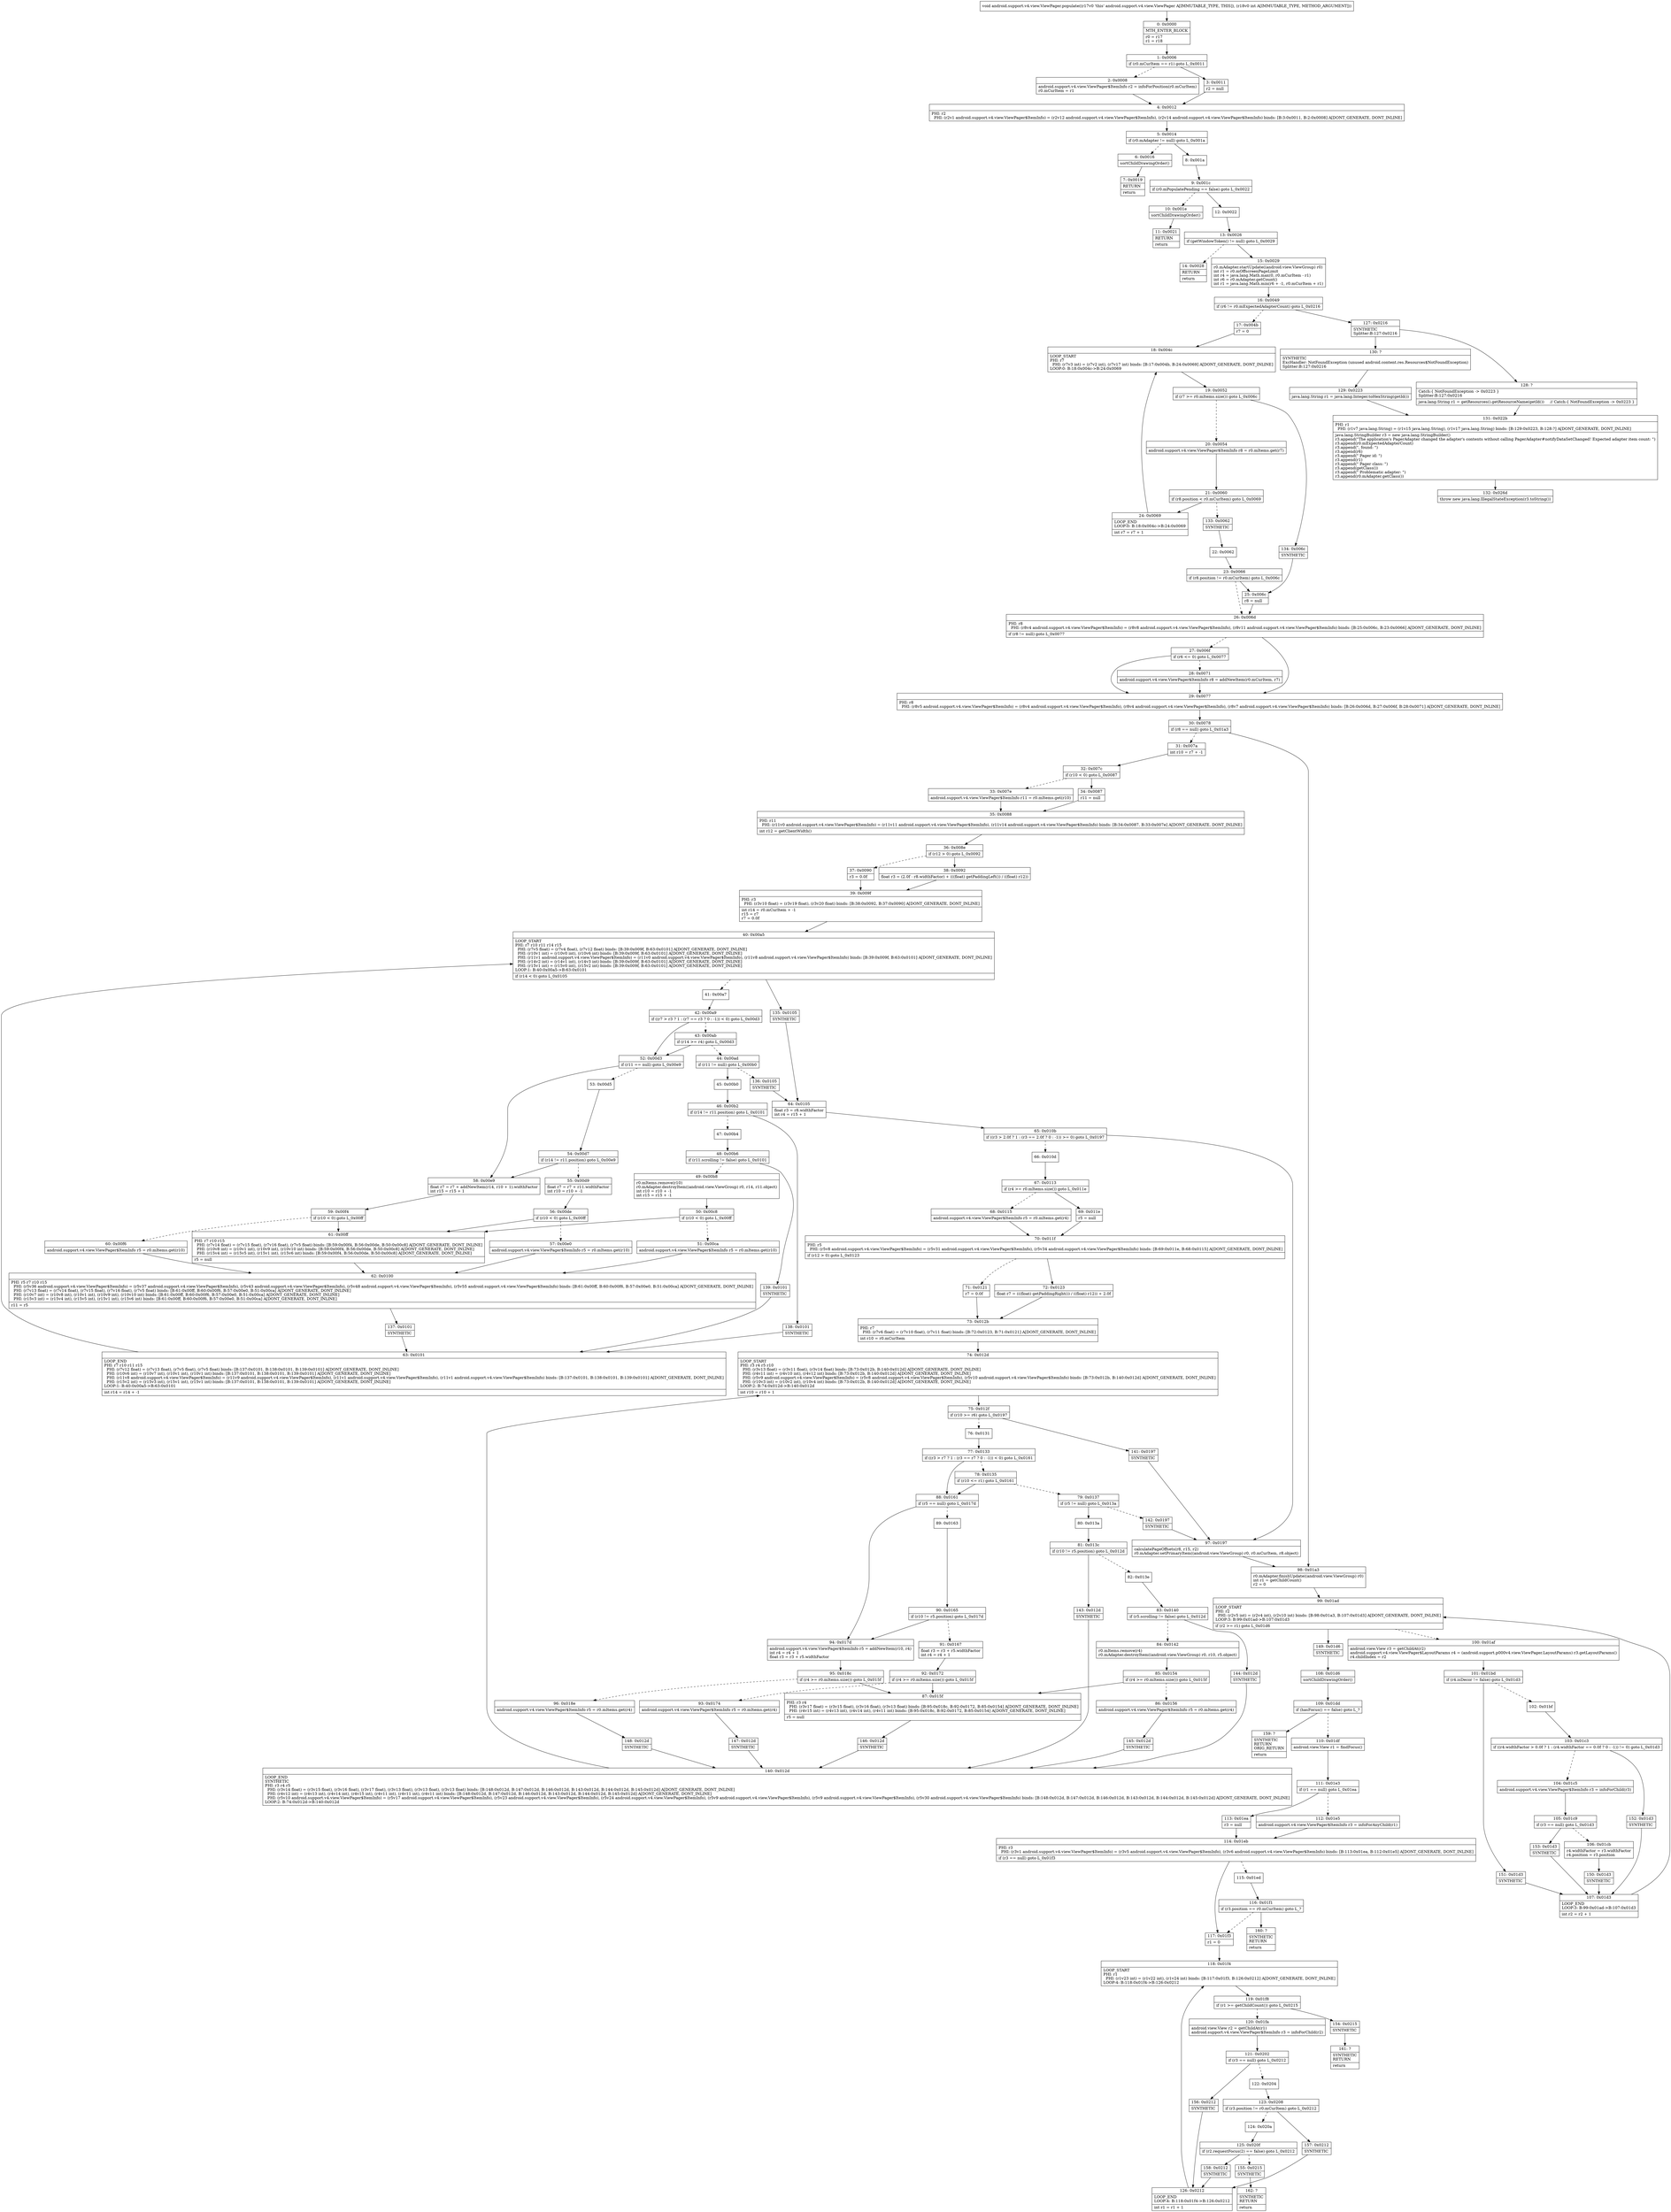 digraph "CFG forandroid.support.v4.view.ViewPager.populate(I)V" {
Node_0 [shape=record,label="{0\:\ 0x0000|MTH_ENTER_BLOCK\l|r0 = r17\lr1 = r18\l}"];
Node_1 [shape=record,label="{1\:\ 0x0006|if (r0.mCurItem == r1) goto L_0x0011\l}"];
Node_2 [shape=record,label="{2\:\ 0x0008|android.support.v4.view.ViewPager$ItemInfo r2 = infoForPosition(r0.mCurItem)\lr0.mCurItem = r1\l}"];
Node_3 [shape=record,label="{3\:\ 0x0011|r2 = null\l}"];
Node_4 [shape=record,label="{4\:\ 0x0012|PHI: r2 \l  PHI: (r2v1 android.support.v4.view.ViewPager$ItemInfo) = (r2v12 android.support.v4.view.ViewPager$ItemInfo), (r2v14 android.support.v4.view.ViewPager$ItemInfo) binds: [B:3:0x0011, B:2:0x0008] A[DONT_GENERATE, DONT_INLINE]\l}"];
Node_5 [shape=record,label="{5\:\ 0x0014|if (r0.mAdapter != null) goto L_0x001a\l}"];
Node_6 [shape=record,label="{6\:\ 0x0016|sortChildDrawingOrder()\l}"];
Node_7 [shape=record,label="{7\:\ 0x0019|RETURN\l|return\l}"];
Node_8 [shape=record,label="{8\:\ 0x001a}"];
Node_9 [shape=record,label="{9\:\ 0x001c|if (r0.mPopulatePending == false) goto L_0x0022\l}"];
Node_10 [shape=record,label="{10\:\ 0x001e|sortChildDrawingOrder()\l}"];
Node_11 [shape=record,label="{11\:\ 0x0021|RETURN\l|return\l}"];
Node_12 [shape=record,label="{12\:\ 0x0022}"];
Node_13 [shape=record,label="{13\:\ 0x0026|if (getWindowToken() != null) goto L_0x0029\l}"];
Node_14 [shape=record,label="{14\:\ 0x0028|RETURN\l|return\l}"];
Node_15 [shape=record,label="{15\:\ 0x0029|r0.mAdapter.startUpdate((android.view.ViewGroup) r0)\lint r1 = r0.mOffscreenPageLimit\lint r4 = java.lang.Math.max(0, r0.mCurItem \- r1)\lint r6 = r0.mAdapter.getCount()\lint r1 = java.lang.Math.min(r6 + \-1, r0.mCurItem + r1)\l}"];
Node_16 [shape=record,label="{16\:\ 0x0049|if (r6 != r0.mExpectedAdapterCount) goto L_0x0216\l}"];
Node_17 [shape=record,label="{17\:\ 0x004b|r7 = 0\l}"];
Node_18 [shape=record,label="{18\:\ 0x004c|LOOP_START\lPHI: r7 \l  PHI: (r7v3 int) = (r7v2 int), (r7v17 int) binds: [B:17:0x004b, B:24:0x0069] A[DONT_GENERATE, DONT_INLINE]\lLOOP:0: B:18:0x004c\-\>B:24:0x0069\l}"];
Node_19 [shape=record,label="{19\:\ 0x0052|if (r7 \>= r0.mItems.size()) goto L_0x006c\l}"];
Node_20 [shape=record,label="{20\:\ 0x0054|android.support.v4.view.ViewPager$ItemInfo r8 = r0.mItems.get(r7)\l}"];
Node_21 [shape=record,label="{21\:\ 0x0060|if (r8.position \< r0.mCurItem) goto L_0x0069\l}"];
Node_22 [shape=record,label="{22\:\ 0x0062}"];
Node_23 [shape=record,label="{23\:\ 0x0066|if (r8.position != r0.mCurItem) goto L_0x006c\l}"];
Node_24 [shape=record,label="{24\:\ 0x0069|LOOP_END\lLOOP:0: B:18:0x004c\-\>B:24:0x0069\l|int r7 = r7 + 1\l}"];
Node_25 [shape=record,label="{25\:\ 0x006c|r8 = null\l}"];
Node_26 [shape=record,label="{26\:\ 0x006d|PHI: r8 \l  PHI: (r8v4 android.support.v4.view.ViewPager$ItemInfo) = (r8v8 android.support.v4.view.ViewPager$ItemInfo), (r8v11 android.support.v4.view.ViewPager$ItemInfo) binds: [B:25:0x006c, B:23:0x0066] A[DONT_GENERATE, DONT_INLINE]\l|if (r8 != null) goto L_0x0077\l}"];
Node_27 [shape=record,label="{27\:\ 0x006f|if (r6 \<= 0) goto L_0x0077\l}"];
Node_28 [shape=record,label="{28\:\ 0x0071|android.support.v4.view.ViewPager$ItemInfo r8 = addNewItem(r0.mCurItem, r7)\l}"];
Node_29 [shape=record,label="{29\:\ 0x0077|PHI: r8 \l  PHI: (r8v5 android.support.v4.view.ViewPager$ItemInfo) = (r8v4 android.support.v4.view.ViewPager$ItemInfo), (r8v4 android.support.v4.view.ViewPager$ItemInfo), (r8v7 android.support.v4.view.ViewPager$ItemInfo) binds: [B:26:0x006d, B:27:0x006f, B:28:0x0071] A[DONT_GENERATE, DONT_INLINE]\l}"];
Node_30 [shape=record,label="{30\:\ 0x0078|if (r8 == null) goto L_0x01a3\l}"];
Node_31 [shape=record,label="{31\:\ 0x007a|int r10 = r7 + \-1\l}"];
Node_32 [shape=record,label="{32\:\ 0x007c|if (r10 \< 0) goto L_0x0087\l}"];
Node_33 [shape=record,label="{33\:\ 0x007e|android.support.v4.view.ViewPager$ItemInfo r11 = r0.mItems.get(r10)\l}"];
Node_34 [shape=record,label="{34\:\ 0x0087|r11 = null\l}"];
Node_35 [shape=record,label="{35\:\ 0x0088|PHI: r11 \l  PHI: (r11v0 android.support.v4.view.ViewPager$ItemInfo) = (r11v11 android.support.v4.view.ViewPager$ItemInfo), (r11v14 android.support.v4.view.ViewPager$ItemInfo) binds: [B:34:0x0087, B:33:0x007e] A[DONT_GENERATE, DONT_INLINE]\l|int r12 = getClientWidth()\l}"];
Node_36 [shape=record,label="{36\:\ 0x008e|if (r12 \> 0) goto L_0x0092\l}"];
Node_37 [shape=record,label="{37\:\ 0x0090|r3 = 0.0f\l}"];
Node_38 [shape=record,label="{38\:\ 0x0092|float r3 = (2.0f \- r8.widthFactor) + (((float) getPaddingLeft()) \/ ((float) r12))\l}"];
Node_39 [shape=record,label="{39\:\ 0x009f|PHI: r3 \l  PHI: (r3v10 float) = (r3v19 float), (r3v20 float) binds: [B:38:0x0092, B:37:0x0090] A[DONT_GENERATE, DONT_INLINE]\l|int r14 = r0.mCurItem + \-1\lr15 = r7\lr7 = 0.0f\l}"];
Node_40 [shape=record,label="{40\:\ 0x00a5|LOOP_START\lPHI: r7 r10 r11 r14 r15 \l  PHI: (r7v5 float) = (r7v4 float), (r7v12 float) binds: [B:39:0x009f, B:63:0x0101] A[DONT_GENERATE, DONT_INLINE]\l  PHI: (r10v1 int) = (r10v0 int), (r10v6 int) binds: [B:39:0x009f, B:63:0x0101] A[DONT_GENERATE, DONT_INLINE]\l  PHI: (r11v1 android.support.v4.view.ViewPager$ItemInfo) = (r11v0 android.support.v4.view.ViewPager$ItemInfo), (r11v8 android.support.v4.view.ViewPager$ItemInfo) binds: [B:39:0x009f, B:63:0x0101] A[DONT_GENERATE, DONT_INLINE]\l  PHI: (r14v2 int) = (r14v1 int), (r14v3 int) binds: [B:39:0x009f, B:63:0x0101] A[DONT_GENERATE, DONT_INLINE]\l  PHI: (r15v1 int) = (r15v0 int), (r15v2 int) binds: [B:39:0x009f, B:63:0x0101] A[DONT_GENERATE, DONT_INLINE]\lLOOP:1: B:40:0x00a5\-\>B:63:0x0101\l|if (r14 \< 0) goto L_0x0105\l}"];
Node_41 [shape=record,label="{41\:\ 0x00a7}"];
Node_42 [shape=record,label="{42\:\ 0x00a9|if ((r7 \> r3 ? 1 : (r7 == r3 ? 0 : \-1)) \< 0) goto L_0x00d3\l}"];
Node_43 [shape=record,label="{43\:\ 0x00ab|if (r14 \>= r4) goto L_0x00d3\l}"];
Node_44 [shape=record,label="{44\:\ 0x00ad|if (r11 != null) goto L_0x00b0\l}"];
Node_45 [shape=record,label="{45\:\ 0x00b0}"];
Node_46 [shape=record,label="{46\:\ 0x00b2|if (r14 != r11.position) goto L_0x0101\l}"];
Node_47 [shape=record,label="{47\:\ 0x00b4}"];
Node_48 [shape=record,label="{48\:\ 0x00b6|if (r11.scrolling != false) goto L_0x0101\l}"];
Node_49 [shape=record,label="{49\:\ 0x00b8|r0.mItems.remove(r10)\lr0.mAdapter.destroyItem((android.view.ViewGroup) r0, r14, r11.object)\lint r10 = r10 + \-1\lint r15 = r15 + \-1\l}"];
Node_50 [shape=record,label="{50\:\ 0x00c8|if (r10 \< 0) goto L_0x00ff\l}"];
Node_51 [shape=record,label="{51\:\ 0x00ca|android.support.v4.view.ViewPager$ItemInfo r5 = r0.mItems.get(r10)\l}"];
Node_52 [shape=record,label="{52\:\ 0x00d3|if (r11 == null) goto L_0x00e9\l}"];
Node_53 [shape=record,label="{53\:\ 0x00d5}"];
Node_54 [shape=record,label="{54\:\ 0x00d7|if (r14 != r11.position) goto L_0x00e9\l}"];
Node_55 [shape=record,label="{55\:\ 0x00d9|float r7 = r7 + r11.widthFactor\lint r10 = r10 + \-1\l}"];
Node_56 [shape=record,label="{56\:\ 0x00de|if (r10 \< 0) goto L_0x00ff\l}"];
Node_57 [shape=record,label="{57\:\ 0x00e0|android.support.v4.view.ViewPager$ItemInfo r5 = r0.mItems.get(r10)\l}"];
Node_58 [shape=record,label="{58\:\ 0x00e9|float r7 = r7 + addNewItem(r14, r10 + 1).widthFactor\lint r15 = r15 + 1\l}"];
Node_59 [shape=record,label="{59\:\ 0x00f4|if (r10 \< 0) goto L_0x00ff\l}"];
Node_60 [shape=record,label="{60\:\ 0x00f6|android.support.v4.view.ViewPager$ItemInfo r5 = r0.mItems.get(r10)\l}"];
Node_61 [shape=record,label="{61\:\ 0x00ff|PHI: r7 r10 r15 \l  PHI: (r7v14 float) = (r7v15 float), (r7v16 float), (r7v5 float) binds: [B:59:0x00f4, B:56:0x00de, B:50:0x00c8] A[DONT_GENERATE, DONT_INLINE]\l  PHI: (r10v8 int) = (r10v1 int), (r10v9 int), (r10v10 int) binds: [B:59:0x00f4, B:56:0x00de, B:50:0x00c8] A[DONT_GENERATE, DONT_INLINE]\l  PHI: (r15v4 int) = (r15v5 int), (r15v1 int), (r15v6 int) binds: [B:59:0x00f4, B:56:0x00de, B:50:0x00c8] A[DONT_GENERATE, DONT_INLINE]\l|r5 = null\l}"];
Node_62 [shape=record,label="{62\:\ 0x0100|PHI: r5 r7 r10 r15 \l  PHI: (r5v36 android.support.v4.view.ViewPager$ItemInfo) = (r5v37 android.support.v4.view.ViewPager$ItemInfo), (r5v43 android.support.v4.view.ViewPager$ItemInfo), (r5v48 android.support.v4.view.ViewPager$ItemInfo), (r5v55 android.support.v4.view.ViewPager$ItemInfo) binds: [B:61:0x00ff, B:60:0x00f6, B:57:0x00e0, B:51:0x00ca] A[DONT_GENERATE, DONT_INLINE]\l  PHI: (r7v13 float) = (r7v14 float), (r7v15 float), (r7v16 float), (r7v5 float) binds: [B:61:0x00ff, B:60:0x00f6, B:57:0x00e0, B:51:0x00ca] A[DONT_GENERATE, DONT_INLINE]\l  PHI: (r10v7 int) = (r10v8 int), (r10v1 int), (r10v9 int), (r10v10 int) binds: [B:61:0x00ff, B:60:0x00f6, B:57:0x00e0, B:51:0x00ca] A[DONT_GENERATE, DONT_INLINE]\l  PHI: (r15v3 int) = (r15v4 int), (r15v5 int), (r15v1 int), (r15v6 int) binds: [B:61:0x00ff, B:60:0x00f6, B:57:0x00e0, B:51:0x00ca] A[DONT_GENERATE, DONT_INLINE]\l|r11 = r5\l}"];
Node_63 [shape=record,label="{63\:\ 0x0101|LOOP_END\lPHI: r7 r10 r11 r15 \l  PHI: (r7v12 float) = (r7v13 float), (r7v5 float), (r7v5 float) binds: [B:137:0x0101, B:138:0x0101, B:139:0x0101] A[DONT_GENERATE, DONT_INLINE]\l  PHI: (r10v6 int) = (r10v7 int), (r10v1 int), (r10v1 int) binds: [B:137:0x0101, B:138:0x0101, B:139:0x0101] A[DONT_GENERATE, DONT_INLINE]\l  PHI: (r11v8 android.support.v4.view.ViewPager$ItemInfo) = (r11v9 android.support.v4.view.ViewPager$ItemInfo), (r11v1 android.support.v4.view.ViewPager$ItemInfo), (r11v1 android.support.v4.view.ViewPager$ItemInfo) binds: [B:137:0x0101, B:138:0x0101, B:139:0x0101] A[DONT_GENERATE, DONT_INLINE]\l  PHI: (r15v2 int) = (r15v3 int), (r15v1 int), (r15v1 int) binds: [B:137:0x0101, B:138:0x0101, B:139:0x0101] A[DONT_GENERATE, DONT_INLINE]\lLOOP:1: B:40:0x00a5\-\>B:63:0x0101\l|int r14 = r14 + \-1\l}"];
Node_64 [shape=record,label="{64\:\ 0x0105|float r3 = r8.widthFactor\lint r4 = r15 + 1\l}"];
Node_65 [shape=record,label="{65\:\ 0x010b|if ((r3 \> 2.0f ? 1 : (r3 == 2.0f ? 0 : \-1)) \>= 0) goto L_0x0197\l}"];
Node_66 [shape=record,label="{66\:\ 0x010d}"];
Node_67 [shape=record,label="{67\:\ 0x0113|if (r4 \>= r0.mItems.size()) goto L_0x011e\l}"];
Node_68 [shape=record,label="{68\:\ 0x0115|android.support.v4.view.ViewPager$ItemInfo r5 = r0.mItems.get(r4)\l}"];
Node_69 [shape=record,label="{69\:\ 0x011e|r5 = null\l}"];
Node_70 [shape=record,label="{70\:\ 0x011f|PHI: r5 \l  PHI: (r5v8 android.support.v4.view.ViewPager$ItemInfo) = (r5v31 android.support.v4.view.ViewPager$ItemInfo), (r5v34 android.support.v4.view.ViewPager$ItemInfo) binds: [B:69:0x011e, B:68:0x0115] A[DONT_GENERATE, DONT_INLINE]\l|if (r12 \> 0) goto L_0x0123\l}"];
Node_71 [shape=record,label="{71\:\ 0x0121|r7 = 0.0f\l}"];
Node_72 [shape=record,label="{72\:\ 0x0123|float r7 = (((float) getPaddingRight()) \/ ((float) r12)) + 2.0f\l}"];
Node_73 [shape=record,label="{73\:\ 0x012b|PHI: r7 \l  PHI: (r7v6 float) = (r7v10 float), (r7v11 float) binds: [B:72:0x0123, B:71:0x0121] A[DONT_GENERATE, DONT_INLINE]\l|int r10 = r0.mCurItem\l}"];
Node_74 [shape=record,label="{74\:\ 0x012d|LOOP_START\lPHI: r3 r4 r5 r10 \l  PHI: (r3v13 float) = (r3v11 float), (r3v14 float) binds: [B:73:0x012b, B:140:0x012d] A[DONT_GENERATE, DONT_INLINE]\l  PHI: (r4v11 int) = (r4v10 int), (r4v12 int) binds: [B:73:0x012b, B:140:0x012d] A[DONT_GENERATE, DONT_INLINE]\l  PHI: (r5v9 android.support.v4.view.ViewPager$ItemInfo) = (r5v8 android.support.v4.view.ViewPager$ItemInfo), (r5v10 android.support.v4.view.ViewPager$ItemInfo) binds: [B:73:0x012b, B:140:0x012d] A[DONT_GENERATE, DONT_INLINE]\l  PHI: (r10v3 int) = (r10v2 int), (r10v4 int) binds: [B:73:0x012b, B:140:0x012d] A[DONT_GENERATE, DONT_INLINE]\lLOOP:2: B:74:0x012d\-\>B:140:0x012d\l|int r10 = r10 + 1\l}"];
Node_75 [shape=record,label="{75\:\ 0x012f|if (r10 \>= r6) goto L_0x0197\l}"];
Node_76 [shape=record,label="{76\:\ 0x0131}"];
Node_77 [shape=record,label="{77\:\ 0x0133|if ((r3 \> r7 ? 1 : (r3 == r7 ? 0 : \-1)) \< 0) goto L_0x0161\l}"];
Node_78 [shape=record,label="{78\:\ 0x0135|if (r10 \<= r1) goto L_0x0161\l}"];
Node_79 [shape=record,label="{79\:\ 0x0137|if (r5 != null) goto L_0x013a\l}"];
Node_80 [shape=record,label="{80\:\ 0x013a}"];
Node_81 [shape=record,label="{81\:\ 0x013c|if (r10 != r5.position) goto L_0x012d\l}"];
Node_82 [shape=record,label="{82\:\ 0x013e}"];
Node_83 [shape=record,label="{83\:\ 0x0140|if (r5.scrolling != false) goto L_0x012d\l}"];
Node_84 [shape=record,label="{84\:\ 0x0142|r0.mItems.remove(r4)\lr0.mAdapter.destroyItem((android.view.ViewGroup) r0, r10, r5.object)\l}"];
Node_85 [shape=record,label="{85\:\ 0x0154|if (r4 \>= r0.mItems.size()) goto L_0x015f\l}"];
Node_86 [shape=record,label="{86\:\ 0x0156|android.support.v4.view.ViewPager$ItemInfo r5 = r0.mItems.get(r4)\l}"];
Node_87 [shape=record,label="{87\:\ 0x015f|PHI: r3 r4 \l  PHI: (r3v17 float) = (r3v15 float), (r3v16 float), (r3v13 float) binds: [B:95:0x018c, B:92:0x0172, B:85:0x0154] A[DONT_GENERATE, DONT_INLINE]\l  PHI: (r4v15 int) = (r4v13 int), (r4v14 int), (r4v11 int) binds: [B:95:0x018c, B:92:0x0172, B:85:0x0154] A[DONT_GENERATE, DONT_INLINE]\l|r5 = null\l}"];
Node_88 [shape=record,label="{88\:\ 0x0161|if (r5 == null) goto L_0x017d\l}"];
Node_89 [shape=record,label="{89\:\ 0x0163}"];
Node_90 [shape=record,label="{90\:\ 0x0165|if (r10 != r5.position) goto L_0x017d\l}"];
Node_91 [shape=record,label="{91\:\ 0x0167|float r3 = r3 + r5.widthFactor\lint r4 = r4 + 1\l}"];
Node_92 [shape=record,label="{92\:\ 0x0172|if (r4 \>= r0.mItems.size()) goto L_0x015f\l}"];
Node_93 [shape=record,label="{93\:\ 0x0174|android.support.v4.view.ViewPager$ItemInfo r5 = r0.mItems.get(r4)\l}"];
Node_94 [shape=record,label="{94\:\ 0x017d|android.support.v4.view.ViewPager$ItemInfo r5 = addNewItem(r10, r4)\lint r4 = r4 + 1\lfloat r3 = r3 + r5.widthFactor\l}"];
Node_95 [shape=record,label="{95\:\ 0x018c|if (r4 \>= r0.mItems.size()) goto L_0x015f\l}"];
Node_96 [shape=record,label="{96\:\ 0x018e|android.support.v4.view.ViewPager$ItemInfo r5 = r0.mItems.get(r4)\l}"];
Node_97 [shape=record,label="{97\:\ 0x0197|calculatePageOffsets(r8, r15, r2)\lr0.mAdapter.setPrimaryItem((android.view.ViewGroup) r0, r0.mCurItem, r8.object)\l}"];
Node_98 [shape=record,label="{98\:\ 0x01a3|r0.mAdapter.finishUpdate((android.view.ViewGroup) r0)\lint r1 = getChildCount()\lr2 = 0\l}"];
Node_99 [shape=record,label="{99\:\ 0x01ad|LOOP_START\lPHI: r2 \l  PHI: (r2v5 int) = (r2v4 int), (r2v10 int) binds: [B:98:0x01a3, B:107:0x01d3] A[DONT_GENERATE, DONT_INLINE]\lLOOP:3: B:99:0x01ad\-\>B:107:0x01d3\l|if (r2 \>= r1) goto L_0x01d6\l}"];
Node_100 [shape=record,label="{100\:\ 0x01af|android.view.View r3 = getChildAt(r2)\landroid.support.v4.view.ViewPager$LayoutParams r4 = (android.support.p000v4.view.ViewPager.LayoutParams) r3.getLayoutParams()\lr4.childIndex = r2\l}"];
Node_101 [shape=record,label="{101\:\ 0x01bd|if (r4.isDecor != false) goto L_0x01d3\l}"];
Node_102 [shape=record,label="{102\:\ 0x01bf}"];
Node_103 [shape=record,label="{103\:\ 0x01c3|if ((r4.widthFactor \> 0.0f ? 1 : (r4.widthFactor == 0.0f ? 0 : \-1)) != 0) goto L_0x01d3\l}"];
Node_104 [shape=record,label="{104\:\ 0x01c5|android.support.v4.view.ViewPager$ItemInfo r3 = infoForChild(r3)\l}"];
Node_105 [shape=record,label="{105\:\ 0x01c9|if (r3 == null) goto L_0x01d3\l}"];
Node_106 [shape=record,label="{106\:\ 0x01cb|r4.widthFactor = r3.widthFactor\lr4.position = r3.position\l}"];
Node_107 [shape=record,label="{107\:\ 0x01d3|LOOP_END\lLOOP:3: B:99:0x01ad\-\>B:107:0x01d3\l|int r2 = r2 + 1\l}"];
Node_108 [shape=record,label="{108\:\ 0x01d6|sortChildDrawingOrder()\l}"];
Node_109 [shape=record,label="{109\:\ 0x01dd|if (hasFocus() == false) goto L_?\l}"];
Node_110 [shape=record,label="{110\:\ 0x01df|android.view.View r1 = findFocus()\l}"];
Node_111 [shape=record,label="{111\:\ 0x01e3|if (r1 == null) goto L_0x01ea\l}"];
Node_112 [shape=record,label="{112\:\ 0x01e5|android.support.v4.view.ViewPager$ItemInfo r3 = infoForAnyChild(r1)\l}"];
Node_113 [shape=record,label="{113\:\ 0x01ea|r3 = null\l}"];
Node_114 [shape=record,label="{114\:\ 0x01eb|PHI: r3 \l  PHI: (r3v1 android.support.v4.view.ViewPager$ItemInfo) = (r3v5 android.support.v4.view.ViewPager$ItemInfo), (r3v6 android.support.v4.view.ViewPager$ItemInfo) binds: [B:113:0x01ea, B:112:0x01e5] A[DONT_GENERATE, DONT_INLINE]\l|if (r3 == null) goto L_0x01f3\l}"];
Node_115 [shape=record,label="{115\:\ 0x01ed}"];
Node_116 [shape=record,label="{116\:\ 0x01f1|if (r3.position == r0.mCurItem) goto L_?\l}"];
Node_117 [shape=record,label="{117\:\ 0x01f3|r1 = 0\l}"];
Node_118 [shape=record,label="{118\:\ 0x01f4|LOOP_START\lPHI: r1 \l  PHI: (r1v23 int) = (r1v22 int), (r1v24 int) binds: [B:117:0x01f3, B:126:0x0212] A[DONT_GENERATE, DONT_INLINE]\lLOOP:4: B:118:0x01f4\-\>B:126:0x0212\l}"];
Node_119 [shape=record,label="{119\:\ 0x01f8|if (r1 \>= getChildCount()) goto L_0x0215\l}"];
Node_120 [shape=record,label="{120\:\ 0x01fa|android.view.View r2 = getChildAt(r1)\landroid.support.v4.view.ViewPager$ItemInfo r3 = infoForChild(r2)\l}"];
Node_121 [shape=record,label="{121\:\ 0x0202|if (r3 == null) goto L_0x0212\l}"];
Node_122 [shape=record,label="{122\:\ 0x0204}"];
Node_123 [shape=record,label="{123\:\ 0x0208|if (r3.position != r0.mCurItem) goto L_0x0212\l}"];
Node_124 [shape=record,label="{124\:\ 0x020a}"];
Node_125 [shape=record,label="{125\:\ 0x020f|if (r2.requestFocus(2) == false) goto L_0x0212\l}"];
Node_126 [shape=record,label="{126\:\ 0x0212|LOOP_END\lLOOP:4: B:118:0x01f4\-\>B:126:0x0212\l|int r1 = r1 + 1\l}"];
Node_127 [shape=record,label="{127\:\ 0x0216|SYNTHETIC\lSplitter:B:127:0x0216\l}"];
Node_128 [shape=record,label="{128\:\ ?|Catch:\{ NotFoundException \-\> 0x0223 \}\lSplitter:B:127:0x0216\l|java.lang.String r1 = getResources().getResourceName(getId())     \/\/ Catch:\{ NotFoundException \-\> 0x0223 \}\l}"];
Node_129 [shape=record,label="{129\:\ 0x0223|java.lang.String r1 = java.lang.Integer.toHexString(getId())\l}"];
Node_130 [shape=record,label="{130\:\ ?|SYNTHETIC\lExcHandler: NotFoundException (unused android.content.res.Resources$NotFoundException)\lSplitter:B:127:0x0216\l}"];
Node_131 [shape=record,label="{131\:\ 0x022b|PHI: r1 \l  PHI: (r1v7 java.lang.String) = (r1v15 java.lang.String), (r1v17 java.lang.String) binds: [B:129:0x0223, B:128:?] A[DONT_GENERATE, DONT_INLINE]\l|java.lang.StringBuilder r3 = new java.lang.StringBuilder()\lr3.append(\"The application's PagerAdapter changed the adapter's contents without calling PagerAdapter#notifyDataSetChanged! Expected adapter item count: \")\lr3.append(r0.mExpectedAdapterCount)\lr3.append(\", found: \")\lr3.append(r6)\lr3.append(\" Pager id: \")\lr3.append(r1)\lr3.append(\" Pager class: \")\lr3.append(getClass())\lr3.append(\" Problematic adapter: \")\lr3.append(r0.mAdapter.getClass())\l}"];
Node_132 [shape=record,label="{132\:\ 0x026d|throw new java.lang.IllegalStateException(r3.toString())\l}"];
Node_133 [shape=record,label="{133\:\ 0x0062|SYNTHETIC\l}"];
Node_134 [shape=record,label="{134\:\ 0x006c|SYNTHETIC\l}"];
Node_135 [shape=record,label="{135\:\ 0x0105|SYNTHETIC\l}"];
Node_136 [shape=record,label="{136\:\ 0x0105|SYNTHETIC\l}"];
Node_137 [shape=record,label="{137\:\ 0x0101|SYNTHETIC\l}"];
Node_138 [shape=record,label="{138\:\ 0x0101|SYNTHETIC\l}"];
Node_139 [shape=record,label="{139\:\ 0x0101|SYNTHETIC\l}"];
Node_140 [shape=record,label="{140\:\ 0x012d|LOOP_END\lSYNTHETIC\lPHI: r3 r4 r5 \l  PHI: (r3v14 float) = (r3v15 float), (r3v16 float), (r3v17 float), (r3v13 float), (r3v13 float), (r3v13 float) binds: [B:148:0x012d, B:147:0x012d, B:146:0x012d, B:143:0x012d, B:144:0x012d, B:145:0x012d] A[DONT_GENERATE, DONT_INLINE]\l  PHI: (r4v12 int) = (r4v13 int), (r4v14 int), (r4v15 int), (r4v11 int), (r4v11 int), (r4v11 int) binds: [B:148:0x012d, B:147:0x012d, B:146:0x012d, B:143:0x012d, B:144:0x012d, B:145:0x012d] A[DONT_GENERATE, DONT_INLINE]\l  PHI: (r5v10 android.support.v4.view.ViewPager$ItemInfo) = (r5v17 android.support.v4.view.ViewPager$ItemInfo), (r5v23 android.support.v4.view.ViewPager$ItemInfo), (r5v24 android.support.v4.view.ViewPager$ItemInfo), (r5v9 android.support.v4.view.ViewPager$ItemInfo), (r5v9 android.support.v4.view.ViewPager$ItemInfo), (r5v30 android.support.v4.view.ViewPager$ItemInfo) binds: [B:148:0x012d, B:147:0x012d, B:146:0x012d, B:143:0x012d, B:144:0x012d, B:145:0x012d] A[DONT_GENERATE, DONT_INLINE]\lLOOP:2: B:74:0x012d\-\>B:140:0x012d\l}"];
Node_141 [shape=record,label="{141\:\ 0x0197|SYNTHETIC\l}"];
Node_142 [shape=record,label="{142\:\ 0x0197|SYNTHETIC\l}"];
Node_143 [shape=record,label="{143\:\ 0x012d|SYNTHETIC\l}"];
Node_144 [shape=record,label="{144\:\ 0x012d|SYNTHETIC\l}"];
Node_145 [shape=record,label="{145\:\ 0x012d|SYNTHETIC\l}"];
Node_146 [shape=record,label="{146\:\ 0x012d|SYNTHETIC\l}"];
Node_147 [shape=record,label="{147\:\ 0x012d|SYNTHETIC\l}"];
Node_148 [shape=record,label="{148\:\ 0x012d|SYNTHETIC\l}"];
Node_149 [shape=record,label="{149\:\ 0x01d6|SYNTHETIC\l}"];
Node_150 [shape=record,label="{150\:\ 0x01d3|SYNTHETIC\l}"];
Node_151 [shape=record,label="{151\:\ 0x01d3|SYNTHETIC\l}"];
Node_152 [shape=record,label="{152\:\ 0x01d3|SYNTHETIC\l}"];
Node_153 [shape=record,label="{153\:\ 0x01d3|SYNTHETIC\l}"];
Node_154 [shape=record,label="{154\:\ 0x0215|SYNTHETIC\l}"];
Node_155 [shape=record,label="{155\:\ 0x0215|SYNTHETIC\l}"];
Node_156 [shape=record,label="{156\:\ 0x0212|SYNTHETIC\l}"];
Node_157 [shape=record,label="{157\:\ 0x0212|SYNTHETIC\l}"];
Node_158 [shape=record,label="{158\:\ 0x0212|SYNTHETIC\l}"];
Node_159 [shape=record,label="{159\:\ ?|SYNTHETIC\lRETURN\lORIG_RETURN\l|return\l}"];
Node_160 [shape=record,label="{160\:\ ?|SYNTHETIC\lRETURN\l|return\l}"];
Node_161 [shape=record,label="{161\:\ ?|SYNTHETIC\lRETURN\l|return\l}"];
Node_162 [shape=record,label="{162\:\ ?|SYNTHETIC\lRETURN\l|return\l}"];
MethodNode[shape=record,label="{void android.support.v4.view.ViewPager.populate((r17v0 'this' android.support.v4.view.ViewPager A[IMMUTABLE_TYPE, THIS]), (r18v0 int A[IMMUTABLE_TYPE, METHOD_ARGUMENT])) }"];
MethodNode -> Node_0;
Node_0 -> Node_1;
Node_1 -> Node_2[style=dashed];
Node_1 -> Node_3;
Node_2 -> Node_4;
Node_3 -> Node_4;
Node_4 -> Node_5;
Node_5 -> Node_6[style=dashed];
Node_5 -> Node_8;
Node_6 -> Node_7;
Node_8 -> Node_9;
Node_9 -> Node_10[style=dashed];
Node_9 -> Node_12;
Node_10 -> Node_11;
Node_12 -> Node_13;
Node_13 -> Node_14[style=dashed];
Node_13 -> Node_15;
Node_15 -> Node_16;
Node_16 -> Node_17[style=dashed];
Node_16 -> Node_127;
Node_17 -> Node_18;
Node_18 -> Node_19;
Node_19 -> Node_20[style=dashed];
Node_19 -> Node_134;
Node_20 -> Node_21;
Node_21 -> Node_24;
Node_21 -> Node_133[style=dashed];
Node_22 -> Node_23;
Node_23 -> Node_25;
Node_23 -> Node_26[style=dashed];
Node_24 -> Node_18;
Node_25 -> Node_26;
Node_26 -> Node_27[style=dashed];
Node_26 -> Node_29;
Node_27 -> Node_28[style=dashed];
Node_27 -> Node_29;
Node_28 -> Node_29;
Node_29 -> Node_30;
Node_30 -> Node_31[style=dashed];
Node_30 -> Node_98;
Node_31 -> Node_32;
Node_32 -> Node_33[style=dashed];
Node_32 -> Node_34;
Node_33 -> Node_35;
Node_34 -> Node_35;
Node_35 -> Node_36;
Node_36 -> Node_37[style=dashed];
Node_36 -> Node_38;
Node_37 -> Node_39;
Node_38 -> Node_39;
Node_39 -> Node_40;
Node_40 -> Node_41[style=dashed];
Node_40 -> Node_135;
Node_41 -> Node_42;
Node_42 -> Node_43[style=dashed];
Node_42 -> Node_52;
Node_43 -> Node_44[style=dashed];
Node_43 -> Node_52;
Node_44 -> Node_45;
Node_44 -> Node_136[style=dashed];
Node_45 -> Node_46;
Node_46 -> Node_47[style=dashed];
Node_46 -> Node_138;
Node_47 -> Node_48;
Node_48 -> Node_49[style=dashed];
Node_48 -> Node_139;
Node_49 -> Node_50;
Node_50 -> Node_51[style=dashed];
Node_50 -> Node_61;
Node_51 -> Node_62;
Node_52 -> Node_53[style=dashed];
Node_52 -> Node_58;
Node_53 -> Node_54;
Node_54 -> Node_55[style=dashed];
Node_54 -> Node_58;
Node_55 -> Node_56;
Node_56 -> Node_57[style=dashed];
Node_56 -> Node_61;
Node_57 -> Node_62;
Node_58 -> Node_59;
Node_59 -> Node_60[style=dashed];
Node_59 -> Node_61;
Node_60 -> Node_62;
Node_61 -> Node_62;
Node_62 -> Node_137;
Node_63 -> Node_40;
Node_64 -> Node_65;
Node_65 -> Node_66[style=dashed];
Node_65 -> Node_97;
Node_66 -> Node_67;
Node_67 -> Node_68[style=dashed];
Node_67 -> Node_69;
Node_68 -> Node_70;
Node_69 -> Node_70;
Node_70 -> Node_71[style=dashed];
Node_70 -> Node_72;
Node_71 -> Node_73;
Node_72 -> Node_73;
Node_73 -> Node_74;
Node_74 -> Node_75;
Node_75 -> Node_76[style=dashed];
Node_75 -> Node_141;
Node_76 -> Node_77;
Node_77 -> Node_78[style=dashed];
Node_77 -> Node_88;
Node_78 -> Node_79[style=dashed];
Node_78 -> Node_88;
Node_79 -> Node_80;
Node_79 -> Node_142[style=dashed];
Node_80 -> Node_81;
Node_81 -> Node_82[style=dashed];
Node_81 -> Node_143;
Node_82 -> Node_83;
Node_83 -> Node_84[style=dashed];
Node_83 -> Node_144;
Node_84 -> Node_85;
Node_85 -> Node_86[style=dashed];
Node_85 -> Node_87;
Node_86 -> Node_145;
Node_87 -> Node_146;
Node_88 -> Node_89[style=dashed];
Node_88 -> Node_94;
Node_89 -> Node_90;
Node_90 -> Node_91[style=dashed];
Node_90 -> Node_94;
Node_91 -> Node_92;
Node_92 -> Node_87;
Node_92 -> Node_93[style=dashed];
Node_93 -> Node_147;
Node_94 -> Node_95;
Node_95 -> Node_87;
Node_95 -> Node_96[style=dashed];
Node_96 -> Node_148;
Node_97 -> Node_98;
Node_98 -> Node_99;
Node_99 -> Node_100[style=dashed];
Node_99 -> Node_149;
Node_100 -> Node_101;
Node_101 -> Node_102[style=dashed];
Node_101 -> Node_151;
Node_102 -> Node_103;
Node_103 -> Node_104[style=dashed];
Node_103 -> Node_152;
Node_104 -> Node_105;
Node_105 -> Node_106[style=dashed];
Node_105 -> Node_153;
Node_106 -> Node_150;
Node_107 -> Node_99;
Node_108 -> Node_109;
Node_109 -> Node_110[style=dashed];
Node_109 -> Node_159;
Node_110 -> Node_111;
Node_111 -> Node_112[style=dashed];
Node_111 -> Node_113;
Node_112 -> Node_114;
Node_113 -> Node_114;
Node_114 -> Node_115[style=dashed];
Node_114 -> Node_117;
Node_115 -> Node_116;
Node_116 -> Node_117[style=dashed];
Node_116 -> Node_160;
Node_117 -> Node_118;
Node_118 -> Node_119;
Node_119 -> Node_120[style=dashed];
Node_119 -> Node_154;
Node_120 -> Node_121;
Node_121 -> Node_122[style=dashed];
Node_121 -> Node_156;
Node_122 -> Node_123;
Node_123 -> Node_124[style=dashed];
Node_123 -> Node_157;
Node_124 -> Node_125;
Node_125 -> Node_155[style=dashed];
Node_125 -> Node_158;
Node_126 -> Node_118;
Node_127 -> Node_128;
Node_127 -> Node_130;
Node_128 -> Node_131;
Node_129 -> Node_131;
Node_130 -> Node_129;
Node_131 -> Node_132;
Node_133 -> Node_22;
Node_134 -> Node_25;
Node_135 -> Node_64;
Node_136 -> Node_64;
Node_137 -> Node_63;
Node_138 -> Node_63;
Node_139 -> Node_63;
Node_140 -> Node_74;
Node_141 -> Node_97;
Node_142 -> Node_97;
Node_143 -> Node_140;
Node_144 -> Node_140;
Node_145 -> Node_140;
Node_146 -> Node_140;
Node_147 -> Node_140;
Node_148 -> Node_140;
Node_149 -> Node_108;
Node_150 -> Node_107;
Node_151 -> Node_107;
Node_152 -> Node_107;
Node_153 -> Node_107;
Node_154 -> Node_161;
Node_155 -> Node_162;
Node_156 -> Node_126;
Node_157 -> Node_126;
Node_158 -> Node_126;
}

